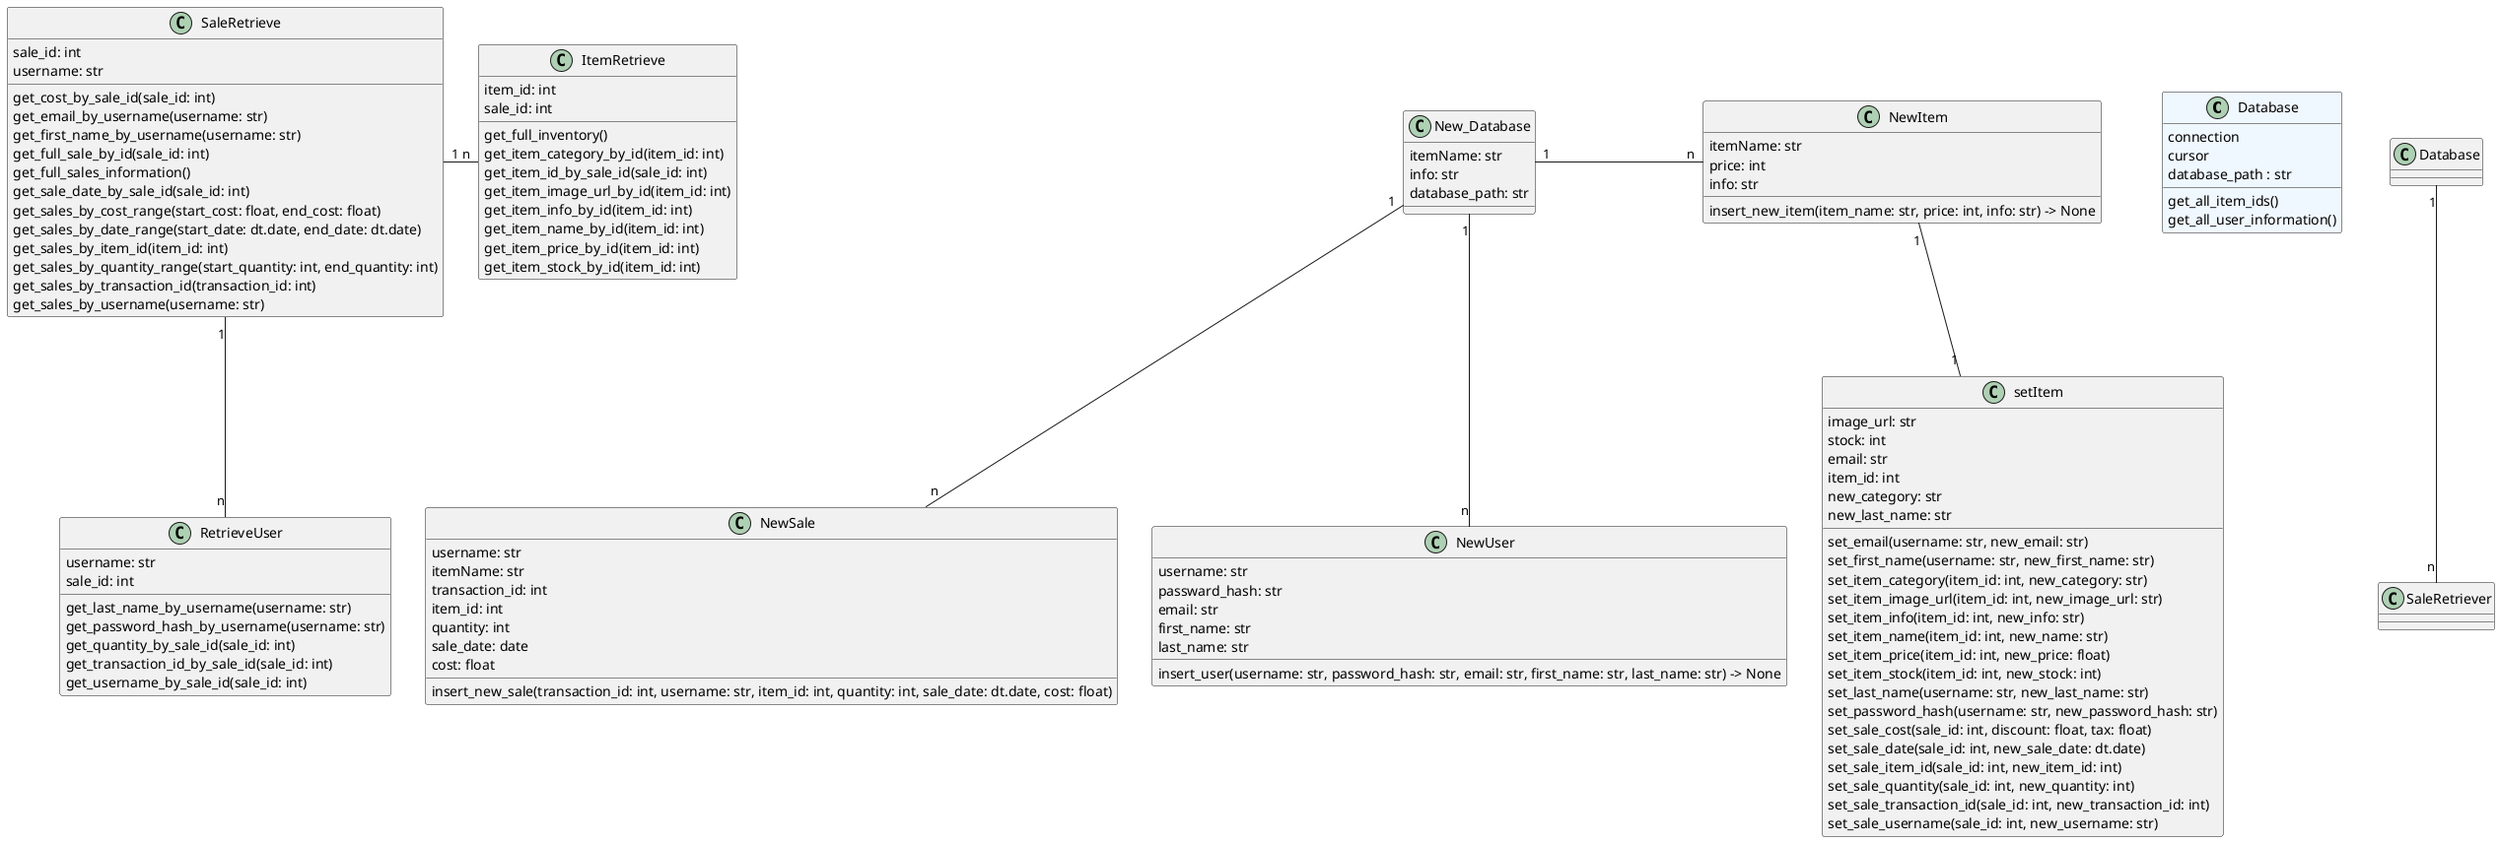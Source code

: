 @startuml classes
set namespaceSeparator none
class "Database" as database.db.Database #aliceblue {
  connection
  cursor
  database_path : str
  get_all_item_ids()
  get_all_user_information()
  }

class SaleRetrieve{
  sale_id: int
  username: str
  get_cost_by_sale_id(sale_id: int)
  get_email_by_username(username: str)
  get_first_name_by_username(username: str)
  get_full_sale_by_id(sale_id: int)
  get_full_sales_information()
  get_sale_date_by_sale_id(sale_id: int)
  get_sales_by_cost_range(start_cost: float, end_cost: float)
  get_sales_by_date_range(start_date: dt.date, end_date: dt.date)
  get_sales_by_item_id(item_id: int)
  get_sales_by_quantity_range(start_quantity: int, end_quantity: int)
  get_sales_by_transaction_id(transaction_id: int)
  get_sales_by_username(username: str)
  }

  class ItemRetrieve{
  item_id: int
  sale_id: int
  get_full_inventory()
  get_item_category_by_id(item_id: int)
  get_item_id_by_sale_id(sale_id: int)
  get_item_image_url_by_id(item_id: int)
  get_item_info_by_id(item_id: int)
  get_item_name_by_id(item_id: int)
  get_item_price_by_id(item_id: int)
  get_item_stock_by_id(item_id: int)
  }
  class RetrieveUser{
  username: str
  sale_id: int
  get_last_name_by_username(username: str)
  get_password_hash_by_username(username: str)
  get_quantity_by_sale_id(sale_id: int)
  get_transaction_id_by_sale_id(sale_id: int)
  get_username_by_sale_id(sale_id: int)
  }

  class New_Database{
    itemName: str
    info: str
    database_path: str
  }

  class NewItem{
  itemName: str
  price: int
  info: str
  insert_new_item(item_name: str, price: int, info: str) -> None
  }

class NewSale{
  username: str
  itemName: str
  transaction_id: int
  item_id: int
  quantity: int 
  sale_date: date
  cost: float
  insert_new_sale(transaction_id: int, username: str, item_id: int, quantity: int, sale_date: dt.date, cost: float)
  }

class NewUser{
  username: str
  passward_hash: str
  email: str
  first_name: str
  last_name: str
  insert_user(username: str, password_hash: str, email: str, first_name: str, last_name: str) -> None
}

class setItem{
  image_url: str
  stock: int
  email: str
  item_id: int
  new_category: str
  new_last_name: str
  set_email(username: str, new_email: str)
  set_first_name(username: str, new_first_name: str)
  set_item_category(item_id: int, new_category: str)
  set_item_image_url(item_id: int, new_image_url: str)
  set_item_info(item_id: int, new_info: str)
  set_item_name(item_id: int, new_name: str)
  set_item_price(item_id: int, new_price: float)
  set_item_stock(item_id: int, new_stock: int)
  set_last_name(username: str, new_last_name: str)
  set_password_hash(username: str, new_password_hash: str)
  set_sale_cost(sale_id: int, discount: float, tax: float)
  set_sale_date(sale_id: int, new_sale_date: dt.date)
  set_sale_item_id(sale_id: int, new_item_id: int)
  set_sale_quantity(sale_id: int, new_quantity: int)
  set_sale_transaction_id(sale_id: int, new_transaction_id: int)
  set_sale_username(sale_id: int, new_username: str)
}

SaleRetrieve "1" - "n" ItemRetrieve
SaleRetrieve "1" -- "n" RetrieveUser
Database "1" -- "n" SaleRetriever
New_Database "1" - "n" NewItem
New_Database "1" -- "n" NewSale
New_Database "1" -- "n" NewUser
NewItem "1" -- "1" setItem

@enduml